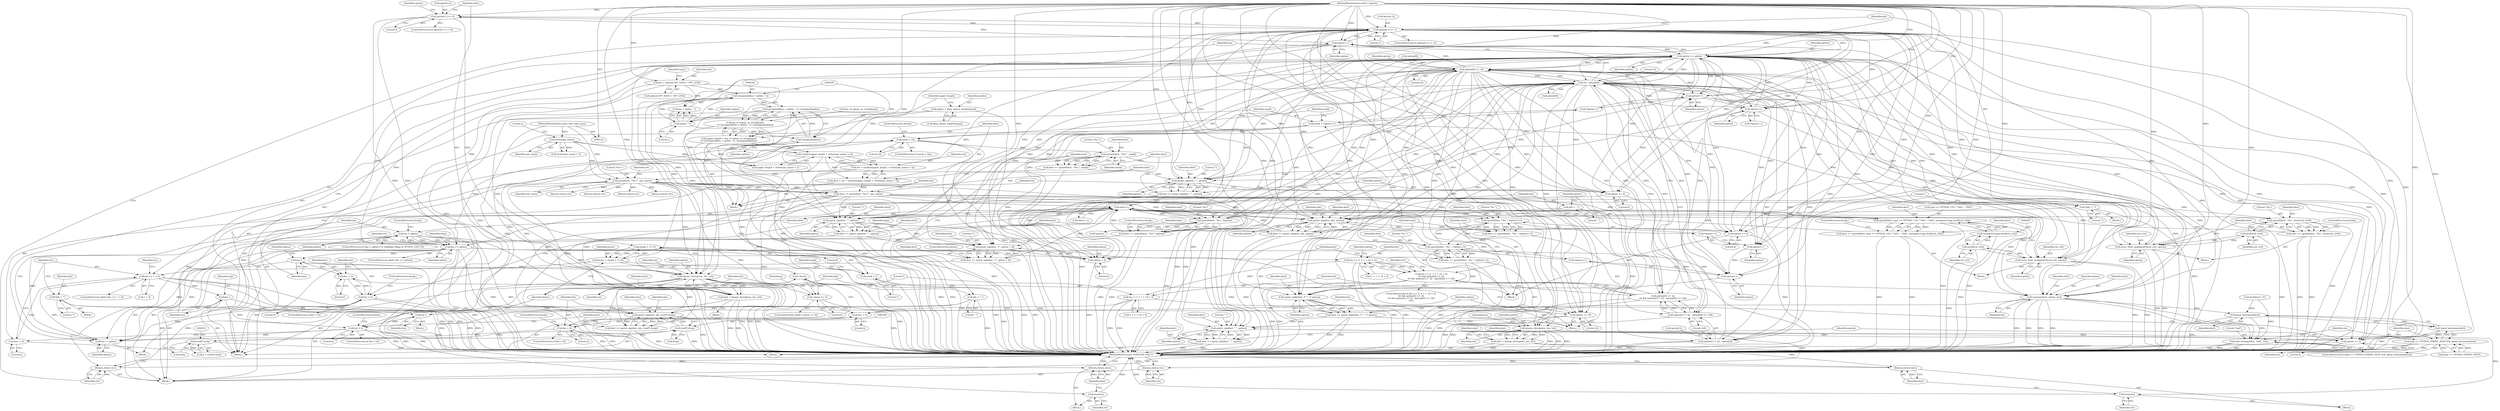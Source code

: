 digraph "1_busybox_352f79acbd759c14399e39baef21fc4ffe180ac2@array" {
"1000492" [label="(Call,option[-1] == 0)"];
"1000487" [label="(Call,option++)"];
"1000514" [label="(Call,option[-1] == 1)"];
"1000492" [label="(Call,option[-1] == 0)"];
"1000124" [label="(MethodParameterIn,uint8_t *option)"];
"1000398" [label="(Call,option[0] <= 32)"];
"1000408" [label="(Call,32 - option[0])"];
"1000550" [label="(Call,option += optlen)"];
"1000189" [label="(Call,len >= optlen)"];
"1000557" [label="(Call,len < optlen)"];
"1000553" [label="(Call,len -= optlen)"];
"1000532" [label="(Call,len < 0)"];
"1000528" [label="(Call,len -= 4)"];
"1000489" [label="(Call,len--)"];
"1000464" [label="(Call,len < 0)"];
"1000460" [label="(Call,len -= 4)"];
"1000439" [label="(Call,len -= 1 + 1 + 16 + 4)"];
"1000388" [label="(Call,len >= (1 + 1 + 16 + 4))"];
"1000295" [label="(Call,len >= 1 + 4)"];
"1000380" [label="(Call,len -= 4)"];
"1000349" [label="(Call,len < 4)"];
"1000315" [label="(Call,len--)"];
"1000346" [label="(Call,len--)"];
"1000134" [label="(Call,len = option[-OPT_DATA + OPT_LEN])"];
"1000168" [label="(Call,(unsigned)optlen)"];
"1000165" [label="(Call,optlen - 1)"];
"1000149" [label="(Call,optlen = dhcp_option_lengths[type])"];
"1000308" [label="(Call,option++)"];
"1000377" [label="(Call,option += 4)"];
"1000373" [label="(Call,sprint_nip(dest, \"\", option))"];
"1000365" [label="(Call,dest += sprintf(dest, \"/%u \", mask))"];
"1000367" [label="(Call,sprintf(dest, \"/%u \", mask))"];
"1000353" [label="(Call,dest += sprint_nip(dest, pfx, (void*) &nip))"];
"1000355" [label="(Call,sprint_nip(dest, pfx, (void*) &nip))"];
"1000563" [label="(Call,dest++)"];
"1000209" [label="(Call,dest += sprint_nip(dest, \"/\", option + 4))"];
"1000211" [label="(Call,sprint_nip(dest, \"/\", option + 4))"];
"1000198" [label="(Call,dest += sprint_nip(dest, \"\", option))"];
"1000200" [label="(Call,sprint_nip(dest, \"\", option))"];
"1000182" [label="(Call,dest += sprintf(ret, \"%s=\", opt_name))"];
"1000184" [label="(Call,sprintf(ret, \"%s=\", opt_name))"];
"1000173" [label="(Call,ret = xmalloc(upper_length + strlen(opt_name) + 2))"];
"1000175" [label="(Call,xmalloc(upper_length + strlen(opt_name) + 2))"];
"1000154" [label="(Call,upper_length = len_of_option_as_string[type]\n\t\t* ((unsigned)(len + optlen - 1) / (unsigned)optlen))"];
"1000156" [label="(Call,len_of_option_as_string[type]\n\t\t* ((unsigned)(len + optlen - 1) / (unsigned)optlen))"];
"1000160" [label="(Call,(unsigned)(len + optlen - 1) / (unsigned)optlen)"];
"1000161" [label="(Call,(unsigned)(len + optlen - 1))"];
"1000179" [label="(Call,strlen(opt_name))"];
"1000126" [label="(MethodParameterIn,const char *opt_name)"];
"1000171" [label="(Call,dest = ret = xmalloc(upper_length + strlen(opt_name) + 2))"];
"1000451" [label="(Call,dest += sprint_nip(dest, \" \", option))"];
"1000453" [label="(Call,sprint_nip(dest, \" \", option))"];
"1000431" [label="(Call,dest += sprint_nip6(dest, /* \"\", */ option))"];
"1000433" [label="(Call,sprint_nip6(dest, /* \"\", */ option))"];
"1000423" [label="(Call,dest += sprintf(dest, \"%u \", *option++))"];
"1000425" [label="(Call,sprintf(dest, \"%u \", *option++))"];
"1000415" [label="(Call,dest += sprintf(dest, \"%u \", *option++))"];
"1000417" [label="(Call,sprintf(dest, \"%u \", *option++))"];
"1000429" [label="(Call,option++)"];
"1000421" [label="(Call,option++)"];
"1000436" [label="(Call,option += 16)"];
"1000457" [label="(Call,option += 4)"];
"1000371" [label="(Call,dest += sprint_nip(dest, \"\", option))"];
"1000536" [label="(Call,dest += sprint_nip(dest, pfx, option))"];
"1000538" [label="(Call,sprint_nip(dest, pfx, option))"];
"1000542" [label="(Call,pfx = \" \")"];
"1000522" [label="(Call,*pfx = \"\")"];
"1000545" [label="(Call,option += 4)"];
"1000248" [label="(Call,dest += sprintf(dest, type == OPTION_U32 ? \"%lu\" : \"%ld\", (unsigned long) ntohl(val_u32)))"];
"1000250" [label="(Call,sprintf(dest, type == OPTION_U32 ? \"%lu\" : \"%ld\", (unsigned long) ntohl(val_u32)))"];
"1000258" [label="(Call,(unsigned long) ntohl(val_u32))"];
"1000260" [label="(Call,ntohl(val_u32))"];
"1000245" [label="(Call,move_from_unaligned32(val_u32, option))"];
"1000233" [label="(Call,dest += sprintf(dest, \"%u\", ntohs(val_u16)))"];
"1000235" [label="(Call,sprintf(dest, \"%u\", ntohs(val_u16)))"];
"1000238" [label="(Call,ntohs(val_u16))"];
"1000230" [label="(Call,move_from_unaligned16(val_u16, option))"];
"1000219" [label="(Call,dest += sprintf(dest, \"%u\", *option))"];
"1000221" [label="(Call,sprintf(dest, \"%u\", *option))"];
"1000291" [label="(Call,*pfx = \"\")"];
"1000362" [label="(Call,pfx = \" \")"];
"1000358" [label="(Call,(void*) &nip)"];
"1000322" [label="(Call,(void*) &nip)"];
"1000311" [label="(Call,mask > 32)"];
"1000305" [label="(Call,mask = *option++)"];
"1000344" [label="(Call,option++)"];
"1000501" [label="(Call,dname_dec(option, len, ret))"];
"1000499" [label="(Call,dest = dname_dec(option, len, ret))"];
"1000510" [label="(Return,return dest;)"];
"1000508" [label="(Call,free(ret))"];
"1000548" [label="(Return,return ret;)"];
"1000214" [label="(Call,option + 4)"];
"1000265" [label="(Call,memcpy(dest, option, len))"];
"1000280" [label="(Call,good_hostname(dest))"];
"1000279" [label="(Call,!good_hostname(dest))"];
"1000275" [label="(Call,type == OPTION_STRING_HOST && !good_hostname(dest))"];
"1000282" [label="(Call,safe_strncpy(dest, \"bad\", len))"];
"1000403" [label="(Call,(option[1] + 32 - option[0]) <= 128)"];
"1000397" [label="(Call,option[0] <= 32\n\t\t\t && (option[1] + 32 - option[0]) <= 128)"];
"1000387" [label="(Call,len >= (1 + 1 + 16 + 4)\n\t\t\t && option[0] <= 32\n\t\t\t && (option[1] + 32 - option[0]) <= 128)"];
"1000404" [label="(Call,option[1] + 32 - option[0])"];
"1000473" [label="(Call,dname_dec(option, len, ret))"];
"1000471" [label="(Call,dest = dname_dec(option, len, ret))"];
"1000482" [label="(Return,return dest;)"];
"1000480" [label="(Call,free(ret))"];
"1000484" [label="(Return,return ret;)"];
"1000328" [label="(Call,(mask + 7) / 8)"];
"1000326" [label="(Call,bytes = (mask + 7) / 8)"];
"1000335" [label="(Call,--bytes)"];
"1000334" [label="(Call,--bytes >= 0)"];
"1000329" [label="(Call,mask + 7)"];
"1000292" [label="(Identifier,pfx)"];
"1000258" [label="(Call,(unsigned long) ntohl(val_u32))"];
"1000311" [label="(Call,mask > 32)"];
"1000422" [label="(Identifier,option)"];
"1000487" [label="(Call,option++)"];
"1000373" [label="(Call,sprint_nip(dest, \"\", option))"];
"1000210" [label="(Identifier,dest)"];
"1000219" [label="(Call,dest += sprintf(dest, \"%u\", *option))"];
"1000271" [label="(Identifier,dest)"];
"1000404" [label="(Call,option[1] + 32 - option[0])"];
"1000460" [label="(Call,len -= 4)"];
"1000511" [label="(Identifier,dest)"];
"1000233" [label="(Call,dest += sprintf(dest, \"%u\", ntohs(val_u16)))"];
"1000533" [label="(Identifier,len)"];
"1000234" [label="(Identifier,dest)"];
"1000431" [label="(Call,dest += sprint_nip6(dest, /* \"\", */ option))"];
"1000484" [label="(Return,return ret;)"];
"1000328" [label="(Call,(mask + 7) / 8)"];
"1000379" [label="(Literal,4)"];
"1000126" [label="(MethodParameterIn,const char *opt_name)"];
"1000287" [label="(Identifier,ret)"];
"1000335" [label="(Call,--bytes)"];
"1000297" [label="(Call,1 + 4)"];
"1000143" [label="(Identifier,type)"];
"1000167" [label="(Literal,1)"];
"1000371" [label="(Call,dest += sprint_nip(dest, \"\", option))"];
"1000331" [label="(Literal,7)"];
"1000483" [label="(Identifier,dest)"];
"1000458" [label="(Identifier,option)"];
"1000189" [label="(Call,len >= optlen)"];
"1000432" [label="(Identifier,dest)"];
"1000136" [label="(Call,option[-OPT_DATA + OPT_LEN])"];
"1000160" [label="(Call,(unsigned)(len + optlen - 1) / (unsigned)optlen)"];
"1000200" [label="(Call,sprint_nip(dest, \"\", option))"];
"1000488" [label="(Identifier,option)"];
"1000452" [label="(Identifier,dest)"];
"1000375" [label="(Literal,\"\")"];
"1000423" [label="(Call,dest += sprintf(dest, \"%u \", *option++))"];
"1000226" [label="(ControlStructure,break;)"];
"1000231" [label="(Identifier,val_u16)"];
"1000296" [label="(Identifier,len)"];
"1000279" [label="(Call,!good_hostname(dest))"];
"1000497" [label="(Literal,0)"];
"1000482" [label="(Return,return dest;)"];
"1000224" [label="(Call,*option)"];
"1000330" [label="(Identifier,mask)"];
"1000491" [label="(ControlStructure,if (option[-1] == 0))"];
"1000281" [label="(Identifier,dest)"];
"1000360" [label="(Call,&nip)"];
"1000545" [label="(Call,option += 4)"];
"1000553" [label="(Call,len -= optlen)"];
"1000289" [label="(Block,)"];
"1000409" [label="(Literal,32)"];
"1000376" [label="(Identifier,option)"];
"1000282" [label="(Call,safe_strncpy(dest, \"bad\", len))"];
"1000368" [label="(Identifier,dest)"];
"1000134" [label="(Call,len = option[-OPT_DATA + OPT_LEN])"];
"1000516" [label="(Identifier,option)"];
"1000420" [label="(Call,*option++)"];
"1000262" [label="(ControlStructure,break;)"];
"1000519" [label="(Literal,1)"];
"1000324" [label="(Call,&nip)"];
"1000364" [label="(Literal,\" \")"];
"1000327" [label="(Identifier,bytes)"];
"1000166" [label="(Identifier,optlen)"];
"1000388" [label="(Call,len >= (1 + 1 + 16 + 4))"];
"1000188" [label="(ControlStructure,while (len >= optlen))"];
"1000198" [label="(Call,dest += sprint_nip(dest, \"\", option))"];
"1000526" [label="(Literal,1)"];
"1000332" [label="(Literal,8)"];
"1000284" [label="(Literal,\"bad\")"];
"1000295" [label="(Call,len >= 1 + 4)"];
"1000504" [label="(Identifier,ret)"];
"1000418" [label="(Identifier,dest)"];
"1000214" [label="(Call,option + 4)"];
"1000135" [label="(Identifier,len)"];
"1000312" [label="(Identifier,mask)"];
"1000419" [label="(Literal,\"%u \")"];
"1000237" [label="(Literal,\"%u\")"];
"1000472" [label="(Identifier,dest)"];
"1000187" [label="(Identifier,opt_name)"];
"1000293" [label="(Literal,\"\")"];
"1000235" [label="(Call,sprintf(dest, \"%u\", ntohs(val_u16)))"];
"1000528" [label="(Call,len -= 4)"];
"1000440" [label="(Identifier,len)"];
"1000455" [label="(Literal,\" \")"];
"1000173" [label="(Call,ret = xmalloc(upper_length + strlen(opt_name) + 2))"];
"1000469" [label="(Identifier,ret)"];
"1000333" [label="(ControlStructure,while (--bytes >= 0))"];
"1000534" [label="(Literal,0)"];
"1000564" [label="(Identifier,dest)"];
"1000326" [label="(Call,bytes = (mask + 7) / 8)"];
"1000467" [label="(ControlStructure,break;)"];
"1000530" [label="(Literal,4)"];
"1000381" [label="(Identifier,len)"];
"1000468" [label="(Return,return ret;)"];
"1000479" [label="(Block,)"];
"1000390" [label="(Call,1 + 1 + 16 + 4)"];
"1000548" [label="(Return,return ret;)"];
"1000441" [label="(Call,1 + 1 + 16 + 4)"];
"1000240" [label="(ControlStructure,break;)"];
"1000275" [label="(Call,type == OPTION_STRING_HOST && !good_hostname(dest))"];
"1000537" [label="(Identifier,dest)"];
"1000571" [label="(Identifier,ret)"];
"1000463" [label="(ControlStructure,if (len < 0))"];
"1000456" [label="(Identifier,option)"];
"1000503" [label="(Identifier,len)"];
"1000252" [label="(Call,type == OPTION_U32 ? \"%lu\" : \"%ld\")"];
"1000513" [label="(ControlStructure,if (option[-1] == 1))"];
"1000206" [label="(Identifier,type)"];
"1000171" [label="(Call,dest = ret = xmalloc(upper_length + strlen(opt_name) + 2))"];
"1000251" [label="(Identifier,dest)"];
"1000161" [label="(Call,(unsigned)(len + optlen - 1))"];
"1000406" [label="(Identifier,option)"];
"1000216" [label="(Literal,4)"];
"1000489" [label="(Call,len--)"];
"1000544" [label="(Literal,\" \")"];
"1000433" [label="(Call,sprint_nip6(dest, /* \"\", */ option))"];
"1000428" [label="(Call,*option++)"];
"1000400" [label="(Identifier,option)"];
"1000383" [label="(Return,return ret;)"];
"1000365" [label="(Call,dest += sprintf(dest, \"/%u \", mask))"];
"1000438" [label="(Literal,16)"];
"1000547" [label="(Literal,4)"];
"1000558" [label="(Identifier,len)"];
"1000405" [label="(Call,option[1])"];
"1000351" [label="(Literal,4)"];
"1000425" [label="(Call,sprintf(dest, \"%u \", *option++))"];
"1000285" [label="(Identifier,len)"];
"1000250" [label="(Call,sprintf(dest, type == OPTION_U32 ? \"%lu\" : \"%ld\", (unsigned long) ntohl(val_u32)))"];
"1000249" [label="(Identifier,dest)"];
"1000222" [label="(Identifier,dest)"];
"1000155" [label="(Identifier,upper_length)"];
"1000485" [label="(Identifier,ret)"];
"1000305" [label="(Call,mask = *option++)"];
"1000538" [label="(Call,sprint_nip(dest, pfx, option))"];
"1000183" [label="(Identifier,dest)"];
"1000532" [label="(Call,len < 0)"];
"1000269" [label="(Call,dest[len] = '\0')"];
"1000329" [label="(Call,mask + 7)"];
"1000507" [label="(Block,)"];
"1000268" [label="(Identifier,len)"];
"1000283" [label="(Identifier,dest)"];
"1000274" [label="(ControlStructure,if (type == OPTION_STRING_HOST && !good_hostname(dest)))"];
"1000174" [label="(Identifier,ret)"];
"1000524" [label="(Literal,\"\")"];
"1000276" [label="(Call,type == OPTION_STRING_HOST)"];
"1000336" [label="(Identifier,bytes)"];
"1000342" [label="(Identifier,p)"];
"1000559" [label="(Identifier,optlen)"];
"1000500" [label="(Identifier,dest)"];
"1000221" [label="(Call,sprintf(dest, \"%u\", *option))"];
"1000246" [label="(Identifier,val_u32)"];
"1000191" [label="(Identifier,optlen)"];
"1000552" [label="(Identifier,optlen)"];
"1000424" [label="(Identifier,dest)"];
"1000502" [label="(Identifier,option)"];
"1000353" [label="(Call,dest += sprint_nip(dest, pfx, (void*) &nip))"];
"1000556" [label="(ControlStructure,if (len < optlen /* || !(optflag->flags & OPTION_LIST) */))"];
"1000508" [label="(Call,free(ret))"];
"1000506" [label="(Identifier,dest)"];
"1000377" [label="(Call,option += 4)"];
"1000322" [label="(Call,(void*) &nip)"];
"1000350" [label="(Identifier,len)"];
"1000399" [label="(Call,option[0])"];
"1000434" [label="(Identifier,dest)"];
"1000430" [label="(Identifier,option)"];
"1000550" [label="(Call,option += optlen)"];
"1000357" [label="(Identifier,pfx)"];
"1000415" [label="(Call,dest += sprintf(dest, \"%u \", *option++))"];
"1000185" [label="(Identifier,ret)"];
"1000182" [label="(Call,dest += sprintf(ret, \"%s=\", opt_name))"];
"1000509" [label="(Identifier,ret)"];
"1000243" [label="(Block,)"];
"1000464" [label="(Call,len < 0)"];
"1000349" [label="(Call,len < 4)"];
"1000462" [label="(Literal,4)"];
"1000220" [label="(Identifier,dest)"];
"1000151" [label="(Call,dhcp_option_lengths[type])"];
"1000362" [label="(Call,pfx = \" \")"];
"1000186" [label="(Literal,\"%s=\")"];
"1000314" [label="(ControlStructure,break;)"];
"1000212" [label="(Identifier,dest)"];
"1000386" [label="(ControlStructure,if (len >= (1 + 1 + 16 + 4)\n\t\t\t && option[0] <= 32\n\t\t\t && (option[1] + 32 - option[0]) <= 128\n\t\t\t))"];
"1000380" [label="(Call,len -= 4)"];
"1000498" [label="(Block,)"];
"1000213" [label="(Literal,\"/\")"];
"1000156" [label="(Call,len_of_option_as_string[type]\n\t\t* ((unsigned)(len + optlen - 1) / (unsigned)optlen))"];
"1000124" [label="(MethodParameterIn,uint8_t *option)"];
"1000410" [label="(Call,option[0])"];
"1000344" [label="(Call,option++)"];
"1000265" [label="(Call,memcpy(dest, option, len))"];
"1000541" [label="(Identifier,option)"];
"1000514" [label="(Call,option[-1] == 1)"];
"1000426" [label="(Identifier,dest)"];
"1000195" [label="(Block,)"];
"1000154" [label="(Call,upper_length = len_of_option_as_string[type]\n\t\t* ((unsigned)(len + optlen - 1) / (unsigned)optlen))"];
"1000306" [label="(Identifier,mask)"];
"1000510" [label="(Return,return dest;)"];
"1000209" [label="(Call,dest += sprint_nip(dest, \"/\", option + 4))"];
"1000291" [label="(Call,*pfx = \"\")"];
"1000215" [label="(Identifier,option)"];
"1000248" [label="(Call,dest += sprintf(dest, type == OPTION_U32 ? \"%lu\" : \"%ld\", (unsigned long) ntohl(val_u32)))"];
"1000546" [label="(Identifier,option)"];
"1000457" [label="(Call,option += 4)"];
"1000308" [label="(Call,option++)"];
"1000542" [label="(Call,pfx = \" \")"];
"1000245" [label="(Call,move_from_unaligned32(val_u32, option))"];
"1000451" [label="(Call,dest += sprint_nip(dest, \" \", option))"];
"1000192" [label="(Block,)"];
"1000343" [label="(Call,*option++)"];
"1000260" [label="(Call,ntohl(val_u32))"];
"1000378" [label="(Identifier,option)"];
"1000436" [label="(Call,option += 16)"];
"1000175" [label="(Call,xmalloc(upper_length + strlen(opt_name) + 2))"];
"1000490" [label="(Identifier,len)"];
"1000345" [label="(Identifier,option)"];
"1000540" [label="(Identifier,pfx)"];
"1000531" [label="(ControlStructure,if (len < 0))"];
"1000372" [label="(Identifier,dest)"];
"1000190" [label="(Identifier,len)"];
"1000354" [label="(Identifier,dest)"];
"1000300" [label="(Block,)"];
"1000539" [label="(Identifier,dest)"];
"1000560" [label="(ControlStructure,break;)"];
"1000421" [label="(Call,option++)"];
"1000549" [label="(Identifier,ret)"];
"1000563" [label="(Call,dest++)"];
"1000347" [label="(Identifier,len)"];
"1000338" [label="(Block,)"];
"1000358" [label="(Call,(void*) &nip)"];
"1000408" [label="(Call,32 - option[0])"];
"1000515" [label="(Call,option[-1])"];
"1000481" [label="(Identifier,ret)"];
"1000413" [label="(Literal,128)"];
"1000562" [label="(Call,*dest++)"];
"1000374" [label="(Identifier,dest)"];
"1000316" [label="(Identifier,len)"];
"1000223" [label="(Literal,\"%u\")"];
"1000416" [label="(Identifier,dest)"];
"1000286" [label="(Return,return ret;)"];
"1000203" [label="(Identifier,option)"];
"1000501" [label="(Call,dname_dec(option, len, ret))"];
"1000429" [label="(Call,option++)"];
"1000397" [label="(Call,option[0] <= 32\n\t\t\t && (option[1] + 32 - option[0]) <= 128)"];
"1000493" [label="(Call,option[-1])"];
"1000459" [label="(Literal,4)"];
"1000199" [label="(Identifier,dest)"];
"1000363" [label="(Identifier,pfx)"];
"1000435" [label="(Identifier,option)"];
"1000366" [label="(Identifier,dest)"];
"1000555" [label="(Identifier,optlen)"];
"1000572" [label="(MethodReturn,static NOINLINE char *)"];
"1000315" [label="(Call,len--)"];
"1000232" [label="(Identifier,option)"];
"1000522" [label="(Call,*pfx = \"\")"];
"1000494" [label="(Identifier,option)"];
"1000346" [label="(Call,len--)"];
"1000211" [label="(Call,sprint_nip(dest, \"/\", option + 4))"];
"1000217" [label="(ControlStructure,break;)"];
"1000402" [label="(Literal,32)"];
"1000178" [label="(Call,strlen(opt_name) + 2)"];
"1000461" [label="(Identifier,len)"];
"1000228" [label="(Block,)"];
"1000454" [label="(Identifier,dest)"];
"1000179" [label="(Call,strlen(opt_name))"];
"1000176" [label="(Call,upper_length + strlen(opt_name) + 2)"];
"1000170" [label="(Identifier,optlen)"];
"1000313" [label="(Literal,32)"];
"1000356" [label="(Identifier,dest)"];
"1000352" [label="(ControlStructure,break;)"];
"1000236" [label="(Identifier,dest)"];
"1000247" [label="(Identifier,option)"];
"1000473" [label="(Call,dname_dec(option, len, ret))"];
"1000334" [label="(Call,--bytes >= 0)"];
"1000367" [label="(Call,sprintf(dest, \"/%u \", mask))"];
"1000398" [label="(Call,option[0] <= 32)"];
"1000527" [label="(Block,)"];
"1000414" [label="(Block,)"];
"1000453" [label="(Call,sprint_nip(dest, \" \", option))"];
"1000520" [label="(Block,)"];
"1000309" [label="(Identifier,option)"];
"1000492" [label="(Call,option[-1] == 0)"];
"1000557" [label="(Call,len < optlen)"];
"1000168" [label="(Call,(unsigned)optlen)"];
"1000149" [label="(Call,optlen = dhcp_option_lengths[type])"];
"1000310" [label="(ControlStructure,if (mask > 32))"];
"1000523" [label="(Identifier,pfx)"];
"1000318" [label="(Identifier,nip)"];
"1000348" [label="(ControlStructure,if (len < 4))"];
"1000387" [label="(Call,len >= (1 + 1 + 16 + 4)\n\t\t\t && option[0] <= 32\n\t\t\t && (option[1] + 32 - option[0]) <= 128)"];
"1000370" [label="(Identifier,mask)"];
"1000437" [label="(Identifier,option)"];
"1000427" [label="(Literal,\"%u \")"];
"1000475" [label="(Identifier,len)"];
"1000294" [label="(ControlStructure,while (len >= 1 + 4))"];
"1000157" [label="(Call,len_of_option_as_string[type])"];
"1000529" [label="(Identifier,len)"];
"1000535" [label="(ControlStructure,break;)"];
"1000474" [label="(Identifier,option)"];
"1000480" [label="(Call,free(ret))"];
"1000337" [label="(Literal,0)"];
"1000536" [label="(Call,dest += sprint_nip(dest, pfx, option))"];
"1000465" [label="(Identifier,len)"];
"1000449" [label="(Literal,1)"];
"1000230" [label="(Call,move_from_unaligned16(val_u16, option))"];
"1000320" [label="(Call,p = (void*) &nip)"];
"1000554" [label="(Identifier,len)"];
"1000127" [label="(Block,)"];
"1000476" [label="(Identifier,ret)"];
"1000280" [label="(Call,good_hostname(dest))"];
"1000417" [label="(Call,sprintf(dest, \"%u \", *option++))"];
"1000150" [label="(Identifier,optlen)"];
"1000543" [label="(Identifier,pfx)"];
"1000403" [label="(Call,(option[1] + 32 - option[0]) <= 128)"];
"1000389" [label="(Identifier,len)"];
"1000384" [label="(Identifier,ret)"];
"1000369" [label="(Literal,\"/%u \")"];
"1000439" [label="(Call,len -= 1 + 1 + 16 + 4)"];
"1000382" [label="(Literal,4)"];
"1000307" [label="(Call,*option++)"];
"1000355" [label="(Call,sprint_nip(dest, pfx, (void*) &nip))"];
"1000570" [label="(Return,return ret;)"];
"1000267" [label="(Identifier,option)"];
"1000194" [label="(Identifier,type)"];
"1000478" [label="(Identifier,dest)"];
"1000180" [label="(Identifier,opt_name)"];
"1000499" [label="(Call,dest = dname_dec(option, len, ret))"];
"1000165" [label="(Call,optlen - 1)"];
"1000466" [label="(Literal,0)"];
"1000471" [label="(Call,dest = dname_dec(option, len, ret))"];
"1000184" [label="(Call,sprintf(ret, \"%s=\", opt_name))"];
"1000266" [label="(Identifier,dest)"];
"1000163" [label="(Call,len + optlen - 1)"];
"1000202" [label="(Literal,\"\")"];
"1000551" [label="(Identifier,option)"];
"1000238" [label="(Call,ntohs(val_u16))"];
"1000201" [label="(Identifier,dest)"];
"1000450" [label="(Block,)"];
"1000261" [label="(Identifier,val_u32)"];
"1000172" [label="(Identifier,dest)"];
"1000239" [label="(Identifier,val_u16)"];
"1000181" [label="(Literal,2)"];
"1000492" -> "1000491"  [label="AST: "];
"1000492" -> "1000497"  [label="CFG: "];
"1000493" -> "1000492"  [label="AST: "];
"1000497" -> "1000492"  [label="AST: "];
"1000500" -> "1000492"  [label="CFG: "];
"1000516" -> "1000492"  [label="CFG: "];
"1000492" -> "1000572"  [label="DDG: "];
"1000492" -> "1000572"  [label="DDG: "];
"1000487" -> "1000492"  [label="DDG: "];
"1000514" -> "1000492"  [label="DDG: "];
"1000124" -> "1000492"  [label="DDG: "];
"1000492" -> "1000501"  [label="DDG: "];
"1000492" -> "1000514"  [label="DDG: "];
"1000487" -> "1000195"  [label="AST: "];
"1000487" -> "1000488"  [label="CFG: "];
"1000488" -> "1000487"  [label="AST: "];
"1000490" -> "1000487"  [label="CFG: "];
"1000487" -> "1000572"  [label="DDG: "];
"1000514" -> "1000487"  [label="DDG: "];
"1000398" -> "1000487"  [label="DDG: "];
"1000408" -> "1000487"  [label="DDG: "];
"1000550" -> "1000487"  [label="DDG: "];
"1000124" -> "1000487"  [label="DDG: "];
"1000487" -> "1000501"  [label="DDG: "];
"1000487" -> "1000514"  [label="DDG: "];
"1000487" -> "1000538"  [label="DDG: "];
"1000487" -> "1000550"  [label="DDG: "];
"1000514" -> "1000513"  [label="AST: "];
"1000514" -> "1000519"  [label="CFG: "];
"1000515" -> "1000514"  [label="AST: "];
"1000519" -> "1000514"  [label="AST: "];
"1000523" -> "1000514"  [label="CFG: "];
"1000549" -> "1000514"  [label="CFG: "];
"1000514" -> "1000572"  [label="DDG: "];
"1000514" -> "1000572"  [label="DDG: "];
"1000514" -> "1000200"  [label="DDG: "];
"1000514" -> "1000211"  [label="DDG: "];
"1000514" -> "1000214"  [label="DDG: "];
"1000514" -> "1000230"  [label="DDG: "];
"1000514" -> "1000245"  [label="DDG: "];
"1000514" -> "1000265"  [label="DDG: "];
"1000514" -> "1000308"  [label="DDG: "];
"1000514" -> "1000344"  [label="DDG: "];
"1000514" -> "1000373"  [label="DDG: "];
"1000514" -> "1000377"  [label="DDG: "];
"1000514" -> "1000421"  [label="DDG: "];
"1000514" -> "1000429"  [label="DDG: "];
"1000514" -> "1000433"  [label="DDG: "];
"1000514" -> "1000436"  [label="DDG: "];
"1000514" -> "1000453"  [label="DDG: "];
"1000514" -> "1000457"  [label="DDG: "];
"1000514" -> "1000473"  [label="DDG: "];
"1000124" -> "1000514"  [label="DDG: "];
"1000514" -> "1000538"  [label="DDG: "];
"1000514" -> "1000545"  [label="DDG: "];
"1000514" -> "1000550"  [label="DDG: "];
"1000124" -> "1000123"  [label="AST: "];
"1000124" -> "1000572"  [label="DDG: "];
"1000124" -> "1000134"  [label="DDG: "];
"1000124" -> "1000200"  [label="DDG: "];
"1000124" -> "1000211"  [label="DDG: "];
"1000124" -> "1000214"  [label="DDG: "];
"1000124" -> "1000230"  [label="DDG: "];
"1000124" -> "1000245"  [label="DDG: "];
"1000124" -> "1000265"  [label="DDG: "];
"1000124" -> "1000308"  [label="DDG: "];
"1000124" -> "1000344"  [label="DDG: "];
"1000124" -> "1000373"  [label="DDG: "];
"1000124" -> "1000377"  [label="DDG: "];
"1000124" -> "1000398"  [label="DDG: "];
"1000124" -> "1000403"  [label="DDG: "];
"1000124" -> "1000404"  [label="DDG: "];
"1000124" -> "1000408"  [label="DDG: "];
"1000124" -> "1000421"  [label="DDG: "];
"1000124" -> "1000429"  [label="DDG: "];
"1000124" -> "1000433"  [label="DDG: "];
"1000124" -> "1000436"  [label="DDG: "];
"1000124" -> "1000453"  [label="DDG: "];
"1000124" -> "1000457"  [label="DDG: "];
"1000124" -> "1000473"  [label="DDG: "];
"1000124" -> "1000501"  [label="DDG: "];
"1000124" -> "1000538"  [label="DDG: "];
"1000124" -> "1000545"  [label="DDG: "];
"1000124" -> "1000550"  [label="DDG: "];
"1000398" -> "1000397"  [label="AST: "];
"1000398" -> "1000402"  [label="CFG: "];
"1000399" -> "1000398"  [label="AST: "];
"1000402" -> "1000398"  [label="AST: "];
"1000406" -> "1000398"  [label="CFG: "];
"1000397" -> "1000398"  [label="CFG: "];
"1000398" -> "1000572"  [label="DDG: "];
"1000398" -> "1000200"  [label="DDG: "];
"1000398" -> "1000211"  [label="DDG: "];
"1000398" -> "1000214"  [label="DDG: "];
"1000398" -> "1000221"  [label="DDG: "];
"1000398" -> "1000230"  [label="DDG: "];
"1000398" -> "1000245"  [label="DDG: "];
"1000398" -> "1000265"  [label="DDG: "];
"1000398" -> "1000308"  [label="DDG: "];
"1000398" -> "1000344"  [label="DDG: "];
"1000398" -> "1000373"  [label="DDG: "];
"1000398" -> "1000377"  [label="DDG: "];
"1000398" -> "1000397"  [label="DDG: "];
"1000398" -> "1000397"  [label="DDG: "];
"1000408" -> "1000398"  [label="DDG: "];
"1000550" -> "1000398"  [label="DDG: "];
"1000221" -> "1000398"  [label="DDG: "];
"1000398" -> "1000408"  [label="DDG: "];
"1000398" -> "1000421"  [label="DDG: "];
"1000398" -> "1000429"  [label="DDG: "];
"1000398" -> "1000433"  [label="DDG: "];
"1000398" -> "1000436"  [label="DDG: "];
"1000398" -> "1000453"  [label="DDG: "];
"1000398" -> "1000457"  [label="DDG: "];
"1000398" -> "1000473"  [label="DDG: "];
"1000398" -> "1000501"  [label="DDG: "];
"1000398" -> "1000538"  [label="DDG: "];
"1000398" -> "1000545"  [label="DDG: "];
"1000398" -> "1000550"  [label="DDG: "];
"1000408" -> "1000404"  [label="AST: "];
"1000408" -> "1000410"  [label="CFG: "];
"1000409" -> "1000408"  [label="AST: "];
"1000410" -> "1000408"  [label="AST: "];
"1000404" -> "1000408"  [label="CFG: "];
"1000408" -> "1000572"  [label="DDG: "];
"1000408" -> "1000200"  [label="DDG: "];
"1000408" -> "1000211"  [label="DDG: "];
"1000408" -> "1000214"  [label="DDG: "];
"1000408" -> "1000221"  [label="DDG: "];
"1000408" -> "1000230"  [label="DDG: "];
"1000408" -> "1000245"  [label="DDG: "];
"1000408" -> "1000265"  [label="DDG: "];
"1000408" -> "1000308"  [label="DDG: "];
"1000408" -> "1000344"  [label="DDG: "];
"1000408" -> "1000373"  [label="DDG: "];
"1000408" -> "1000377"  [label="DDG: "];
"1000408" -> "1000403"  [label="DDG: "];
"1000408" -> "1000403"  [label="DDG: "];
"1000408" -> "1000404"  [label="DDG: "];
"1000408" -> "1000404"  [label="DDG: "];
"1000550" -> "1000408"  [label="DDG: "];
"1000221" -> "1000408"  [label="DDG: "];
"1000408" -> "1000421"  [label="DDG: "];
"1000408" -> "1000429"  [label="DDG: "];
"1000408" -> "1000433"  [label="DDG: "];
"1000408" -> "1000436"  [label="DDG: "];
"1000408" -> "1000453"  [label="DDG: "];
"1000408" -> "1000457"  [label="DDG: "];
"1000408" -> "1000473"  [label="DDG: "];
"1000408" -> "1000501"  [label="DDG: "];
"1000408" -> "1000538"  [label="DDG: "];
"1000408" -> "1000545"  [label="DDG: "];
"1000408" -> "1000550"  [label="DDG: "];
"1000550" -> "1000192"  [label="AST: "];
"1000550" -> "1000552"  [label="CFG: "];
"1000551" -> "1000550"  [label="AST: "];
"1000552" -> "1000550"  [label="AST: "];
"1000554" -> "1000550"  [label="CFG: "];
"1000550" -> "1000572"  [label="DDG: "];
"1000550" -> "1000200"  [label="DDG: "];
"1000550" -> "1000211"  [label="DDG: "];
"1000550" -> "1000214"  [label="DDG: "];
"1000550" -> "1000230"  [label="DDG: "];
"1000550" -> "1000245"  [label="DDG: "];
"1000550" -> "1000265"  [label="DDG: "];
"1000550" -> "1000308"  [label="DDG: "];
"1000550" -> "1000344"  [label="DDG: "];
"1000550" -> "1000373"  [label="DDG: "];
"1000550" -> "1000377"  [label="DDG: "];
"1000550" -> "1000403"  [label="DDG: "];
"1000550" -> "1000404"  [label="DDG: "];
"1000550" -> "1000421"  [label="DDG: "];
"1000550" -> "1000429"  [label="DDG: "];
"1000550" -> "1000433"  [label="DDG: "];
"1000550" -> "1000436"  [label="DDG: "];
"1000550" -> "1000453"  [label="DDG: "];
"1000550" -> "1000457"  [label="DDG: "];
"1000550" -> "1000473"  [label="DDG: "];
"1000550" -> "1000501"  [label="DDG: "];
"1000550" -> "1000538"  [label="DDG: "];
"1000550" -> "1000545"  [label="DDG: "];
"1000189" -> "1000550"  [label="DDG: "];
"1000308" -> "1000550"  [label="DDG: "];
"1000545" -> "1000550"  [label="DDG: "];
"1000200" -> "1000550"  [label="DDG: "];
"1000230" -> "1000550"  [label="DDG: "];
"1000344" -> "1000550"  [label="DDG: "];
"1000457" -> "1000550"  [label="DDG: "];
"1000245" -> "1000550"  [label="DDG: "];
"1000189" -> "1000188"  [label="AST: "];
"1000189" -> "1000191"  [label="CFG: "];
"1000190" -> "1000189"  [label="AST: "];
"1000191" -> "1000189"  [label="AST: "];
"1000194" -> "1000189"  [label="CFG: "];
"1000571" -> "1000189"  [label="CFG: "];
"1000189" -> "1000572"  [label="DDG: "];
"1000189" -> "1000572"  [label="DDG: "];
"1000189" -> "1000572"  [label="DDG: "];
"1000557" -> "1000189"  [label="DDG: "];
"1000557" -> "1000189"  [label="DDG: "];
"1000134" -> "1000189"  [label="DDG: "];
"1000168" -> "1000189"  [label="DDG: "];
"1000189" -> "1000265"  [label="DDG: "];
"1000189" -> "1000295"  [label="DDG: "];
"1000189" -> "1000388"  [label="DDG: "];
"1000189" -> "1000473"  [label="DDG: "];
"1000189" -> "1000489"  [label="DDG: "];
"1000189" -> "1000553"  [label="DDG: "];
"1000189" -> "1000553"  [label="DDG: "];
"1000189" -> "1000557"  [label="DDG: "];
"1000557" -> "1000556"  [label="AST: "];
"1000557" -> "1000559"  [label="CFG: "];
"1000558" -> "1000557"  [label="AST: "];
"1000559" -> "1000557"  [label="AST: "];
"1000560" -> "1000557"  [label="CFG: "];
"1000564" -> "1000557"  [label="CFG: "];
"1000557" -> "1000572"  [label="DDG: "];
"1000557" -> "1000572"  [label="DDG: "];
"1000557" -> "1000572"  [label="DDG: "];
"1000553" -> "1000557"  [label="DDG: "];
"1000553" -> "1000192"  [label="AST: "];
"1000553" -> "1000555"  [label="CFG: "];
"1000554" -> "1000553"  [label="AST: "];
"1000555" -> "1000553"  [label="AST: "];
"1000558" -> "1000553"  [label="CFG: "];
"1000532" -> "1000553"  [label="DDG: "];
"1000464" -> "1000553"  [label="DDG: "];
"1000295" -> "1000553"  [label="DDG: "];
"1000349" -> "1000553"  [label="DDG: "];
"1000532" -> "1000531"  [label="AST: "];
"1000532" -> "1000534"  [label="CFG: "];
"1000533" -> "1000532"  [label="AST: "];
"1000534" -> "1000532"  [label="AST: "];
"1000535" -> "1000532"  [label="CFG: "];
"1000537" -> "1000532"  [label="CFG: "];
"1000532" -> "1000572"  [label="DDG: "];
"1000532" -> "1000572"  [label="DDG: "];
"1000532" -> "1000528"  [label="DDG: "];
"1000528" -> "1000532"  [label="DDG: "];
"1000528" -> "1000527"  [label="AST: "];
"1000528" -> "1000530"  [label="CFG: "];
"1000529" -> "1000528"  [label="AST: "];
"1000530" -> "1000528"  [label="AST: "];
"1000533" -> "1000528"  [label="CFG: "];
"1000489" -> "1000528"  [label="DDG: "];
"1000489" -> "1000195"  [label="AST: "];
"1000489" -> "1000490"  [label="CFG: "];
"1000490" -> "1000489"  [label="AST: "];
"1000494" -> "1000489"  [label="CFG: "];
"1000489" -> "1000572"  [label="DDG: "];
"1000489" -> "1000501"  [label="DDG: "];
"1000464" -> "1000463"  [label="AST: "];
"1000464" -> "1000466"  [label="CFG: "];
"1000465" -> "1000464"  [label="AST: "];
"1000466" -> "1000464"  [label="AST: "];
"1000449" -> "1000464"  [label="CFG: "];
"1000467" -> "1000464"  [label="CFG: "];
"1000464" -> "1000572"  [label="DDG: "];
"1000464" -> "1000572"  [label="DDG: "];
"1000464" -> "1000460"  [label="DDG: "];
"1000460" -> "1000464"  [label="DDG: "];
"1000460" -> "1000450"  [label="AST: "];
"1000460" -> "1000462"  [label="CFG: "];
"1000461" -> "1000460"  [label="AST: "];
"1000462" -> "1000460"  [label="AST: "];
"1000465" -> "1000460"  [label="CFG: "];
"1000439" -> "1000460"  [label="DDG: "];
"1000439" -> "1000414"  [label="AST: "];
"1000439" -> "1000441"  [label="CFG: "];
"1000440" -> "1000439"  [label="AST: "];
"1000441" -> "1000439"  [label="AST: "];
"1000449" -> "1000439"  [label="CFG: "];
"1000439" -> "1000572"  [label="DDG: "];
"1000439" -> "1000572"  [label="DDG: "];
"1000388" -> "1000439"  [label="DDG: "];
"1000388" -> "1000387"  [label="AST: "];
"1000388" -> "1000390"  [label="CFG: "];
"1000389" -> "1000388"  [label="AST: "];
"1000390" -> "1000388"  [label="AST: "];
"1000400" -> "1000388"  [label="CFG: "];
"1000387" -> "1000388"  [label="CFG: "];
"1000388" -> "1000572"  [label="DDG: "];
"1000388" -> "1000572"  [label="DDG: "];
"1000388" -> "1000387"  [label="DDG: "];
"1000388" -> "1000387"  [label="DDG: "];
"1000295" -> "1000294"  [label="AST: "];
"1000295" -> "1000297"  [label="CFG: "];
"1000296" -> "1000295"  [label="AST: "];
"1000297" -> "1000295"  [label="AST: "];
"1000306" -> "1000295"  [label="CFG: "];
"1000384" -> "1000295"  [label="CFG: "];
"1000295" -> "1000572"  [label="DDG: "];
"1000295" -> "1000572"  [label="DDG: "];
"1000295" -> "1000572"  [label="DDG: "];
"1000380" -> "1000295"  [label="DDG: "];
"1000295" -> "1000315"  [label="DDG: "];
"1000380" -> "1000300"  [label="AST: "];
"1000380" -> "1000382"  [label="CFG: "];
"1000381" -> "1000380"  [label="AST: "];
"1000382" -> "1000380"  [label="AST: "];
"1000296" -> "1000380"  [label="CFG: "];
"1000349" -> "1000380"  [label="DDG: "];
"1000349" -> "1000348"  [label="AST: "];
"1000349" -> "1000351"  [label="CFG: "];
"1000350" -> "1000349"  [label="AST: "];
"1000351" -> "1000349"  [label="AST: "];
"1000352" -> "1000349"  [label="CFG: "];
"1000354" -> "1000349"  [label="CFG: "];
"1000349" -> "1000572"  [label="DDG: "];
"1000349" -> "1000572"  [label="DDG: "];
"1000315" -> "1000349"  [label="DDG: "];
"1000346" -> "1000349"  [label="DDG: "];
"1000315" -> "1000300"  [label="AST: "];
"1000315" -> "1000316"  [label="CFG: "];
"1000316" -> "1000315"  [label="AST: "];
"1000318" -> "1000315"  [label="CFG: "];
"1000315" -> "1000346"  [label="DDG: "];
"1000346" -> "1000338"  [label="AST: "];
"1000346" -> "1000347"  [label="CFG: "];
"1000347" -> "1000346"  [label="AST: "];
"1000336" -> "1000346"  [label="CFG: "];
"1000134" -> "1000127"  [label="AST: "];
"1000134" -> "1000136"  [label="CFG: "];
"1000135" -> "1000134"  [label="AST: "];
"1000136" -> "1000134"  [label="AST: "];
"1000143" -> "1000134"  [label="CFG: "];
"1000134" -> "1000572"  [label="DDG: "];
"1000134" -> "1000161"  [label="DDG: "];
"1000134" -> "1000163"  [label="DDG: "];
"1000168" -> "1000160"  [label="AST: "];
"1000168" -> "1000170"  [label="CFG: "];
"1000169" -> "1000168"  [label="AST: "];
"1000170" -> "1000168"  [label="AST: "];
"1000160" -> "1000168"  [label="CFG: "];
"1000168" -> "1000160"  [label="DDG: "];
"1000165" -> "1000168"  [label="DDG: "];
"1000165" -> "1000163"  [label="AST: "];
"1000165" -> "1000167"  [label="CFG: "];
"1000166" -> "1000165"  [label="AST: "];
"1000167" -> "1000165"  [label="AST: "];
"1000163" -> "1000165"  [label="CFG: "];
"1000165" -> "1000161"  [label="DDG: "];
"1000165" -> "1000161"  [label="DDG: "];
"1000165" -> "1000163"  [label="DDG: "];
"1000165" -> "1000163"  [label="DDG: "];
"1000149" -> "1000165"  [label="DDG: "];
"1000149" -> "1000127"  [label="AST: "];
"1000149" -> "1000151"  [label="CFG: "];
"1000150" -> "1000149"  [label="AST: "];
"1000151" -> "1000149"  [label="AST: "];
"1000155" -> "1000149"  [label="CFG: "];
"1000149" -> "1000572"  [label="DDG: "];
"1000308" -> "1000307"  [label="AST: "];
"1000308" -> "1000309"  [label="CFG: "];
"1000309" -> "1000308"  [label="AST: "];
"1000307" -> "1000308"  [label="CFG: "];
"1000308" -> "1000572"  [label="DDG: "];
"1000377" -> "1000308"  [label="DDG: "];
"1000308" -> "1000344"  [label="DDG: "];
"1000308" -> "1000373"  [label="DDG: "];
"1000377" -> "1000300"  [label="AST: "];
"1000377" -> "1000379"  [label="CFG: "];
"1000378" -> "1000377"  [label="AST: "];
"1000379" -> "1000377"  [label="AST: "];
"1000381" -> "1000377"  [label="CFG: "];
"1000377" -> "1000572"  [label="DDG: "];
"1000373" -> "1000377"  [label="DDG: "];
"1000373" -> "1000371"  [label="AST: "];
"1000373" -> "1000376"  [label="CFG: "];
"1000374" -> "1000373"  [label="AST: "];
"1000375" -> "1000373"  [label="AST: "];
"1000376" -> "1000373"  [label="AST: "];
"1000371" -> "1000373"  [label="CFG: "];
"1000373" -> "1000371"  [label="DDG: "];
"1000373" -> "1000371"  [label="DDG: "];
"1000373" -> "1000371"  [label="DDG: "];
"1000365" -> "1000373"  [label="DDG: "];
"1000344" -> "1000373"  [label="DDG: "];
"1000365" -> "1000300"  [label="AST: "];
"1000365" -> "1000367"  [label="CFG: "];
"1000366" -> "1000365"  [label="AST: "];
"1000367" -> "1000365"  [label="AST: "];
"1000372" -> "1000365"  [label="CFG: "];
"1000365" -> "1000572"  [label="DDG: "];
"1000367" -> "1000365"  [label="DDG: "];
"1000367" -> "1000365"  [label="DDG: "];
"1000367" -> "1000365"  [label="DDG: "];
"1000367" -> "1000370"  [label="CFG: "];
"1000368" -> "1000367"  [label="AST: "];
"1000369" -> "1000367"  [label="AST: "];
"1000370" -> "1000367"  [label="AST: "];
"1000367" -> "1000572"  [label="DDG: "];
"1000353" -> "1000367"  [label="DDG: "];
"1000311" -> "1000367"  [label="DDG: "];
"1000353" -> "1000300"  [label="AST: "];
"1000353" -> "1000355"  [label="CFG: "];
"1000354" -> "1000353"  [label="AST: "];
"1000355" -> "1000353"  [label="AST: "];
"1000363" -> "1000353"  [label="CFG: "];
"1000353" -> "1000572"  [label="DDG: "];
"1000355" -> "1000353"  [label="DDG: "];
"1000355" -> "1000353"  [label="DDG: "];
"1000355" -> "1000353"  [label="DDG: "];
"1000355" -> "1000358"  [label="CFG: "];
"1000356" -> "1000355"  [label="AST: "];
"1000357" -> "1000355"  [label="AST: "];
"1000358" -> "1000355"  [label="AST: "];
"1000355" -> "1000572"  [label="DDG: "];
"1000563" -> "1000355"  [label="DDG: "];
"1000371" -> "1000355"  [label="DDG: "];
"1000182" -> "1000355"  [label="DDG: "];
"1000291" -> "1000355"  [label="DDG: "];
"1000362" -> "1000355"  [label="DDG: "];
"1000358" -> "1000355"  [label="DDG: "];
"1000563" -> "1000562"  [label="AST: "];
"1000563" -> "1000564"  [label="CFG: "];
"1000564" -> "1000563"  [label="AST: "];
"1000562" -> "1000563"  [label="CFG: "];
"1000563" -> "1000572"  [label="DDG: "];
"1000563" -> "1000200"  [label="DDG: "];
"1000563" -> "1000221"  [label="DDG: "];
"1000563" -> "1000235"  [label="DDG: "];
"1000563" -> "1000250"  [label="DDG: "];
"1000563" -> "1000265"  [label="DDG: "];
"1000563" -> "1000417"  [label="DDG: "];
"1000563" -> "1000538"  [label="DDG: "];
"1000209" -> "1000563"  [label="DDG: "];
"1000451" -> "1000563"  [label="DDG: "];
"1000198" -> "1000563"  [label="DDG: "];
"1000371" -> "1000563"  [label="DDG: "];
"1000536" -> "1000563"  [label="DDG: "];
"1000182" -> "1000563"  [label="DDG: "];
"1000248" -> "1000563"  [label="DDG: "];
"1000233" -> "1000563"  [label="DDG: "];
"1000219" -> "1000563"  [label="DDG: "];
"1000209" -> "1000195"  [label="AST: "];
"1000209" -> "1000211"  [label="CFG: "];
"1000210" -> "1000209"  [label="AST: "];
"1000211" -> "1000209"  [label="AST: "];
"1000217" -> "1000209"  [label="CFG: "];
"1000209" -> "1000572"  [label="DDG: "];
"1000209" -> "1000572"  [label="DDG: "];
"1000211" -> "1000209"  [label="DDG: "];
"1000211" -> "1000209"  [label="DDG: "];
"1000211" -> "1000209"  [label="DDG: "];
"1000211" -> "1000214"  [label="CFG: "];
"1000212" -> "1000211"  [label="AST: "];
"1000213" -> "1000211"  [label="AST: "];
"1000214" -> "1000211"  [label="AST: "];
"1000211" -> "1000572"  [label="DDG: "];
"1000198" -> "1000211"  [label="DDG: "];
"1000200" -> "1000211"  [label="DDG: "];
"1000198" -> "1000195"  [label="AST: "];
"1000198" -> "1000200"  [label="CFG: "];
"1000199" -> "1000198"  [label="AST: "];
"1000200" -> "1000198"  [label="AST: "];
"1000206" -> "1000198"  [label="CFG: "];
"1000198" -> "1000572"  [label="DDG: "];
"1000198" -> "1000572"  [label="DDG: "];
"1000200" -> "1000198"  [label="DDG: "];
"1000200" -> "1000198"  [label="DDG: "];
"1000200" -> "1000198"  [label="DDG: "];
"1000200" -> "1000203"  [label="CFG: "];
"1000201" -> "1000200"  [label="AST: "];
"1000202" -> "1000200"  [label="AST: "];
"1000203" -> "1000200"  [label="AST: "];
"1000200" -> "1000572"  [label="DDG: "];
"1000182" -> "1000200"  [label="DDG: "];
"1000200" -> "1000214"  [label="DDG: "];
"1000182" -> "1000127"  [label="AST: "];
"1000182" -> "1000184"  [label="CFG: "];
"1000183" -> "1000182"  [label="AST: "];
"1000184" -> "1000182"  [label="AST: "];
"1000190" -> "1000182"  [label="CFG: "];
"1000182" -> "1000572"  [label="DDG: "];
"1000182" -> "1000572"  [label="DDG: "];
"1000184" -> "1000182"  [label="DDG: "];
"1000184" -> "1000182"  [label="DDG: "];
"1000184" -> "1000182"  [label="DDG: "];
"1000171" -> "1000182"  [label="DDG: "];
"1000182" -> "1000221"  [label="DDG: "];
"1000182" -> "1000235"  [label="DDG: "];
"1000182" -> "1000250"  [label="DDG: "];
"1000182" -> "1000265"  [label="DDG: "];
"1000182" -> "1000417"  [label="DDG: "];
"1000182" -> "1000538"  [label="DDG: "];
"1000184" -> "1000187"  [label="CFG: "];
"1000185" -> "1000184"  [label="AST: "];
"1000186" -> "1000184"  [label="AST: "];
"1000187" -> "1000184"  [label="AST: "];
"1000184" -> "1000572"  [label="DDG: "];
"1000184" -> "1000572"  [label="DDG: "];
"1000173" -> "1000184"  [label="DDG: "];
"1000179" -> "1000184"  [label="DDG: "];
"1000126" -> "1000184"  [label="DDG: "];
"1000184" -> "1000286"  [label="DDG: "];
"1000184" -> "1000383"  [label="DDG: "];
"1000184" -> "1000468"  [label="DDG: "];
"1000184" -> "1000473"  [label="DDG: "];
"1000184" -> "1000501"  [label="DDG: "];
"1000184" -> "1000548"  [label="DDG: "];
"1000184" -> "1000570"  [label="DDG: "];
"1000173" -> "1000171"  [label="AST: "];
"1000173" -> "1000175"  [label="CFG: "];
"1000174" -> "1000173"  [label="AST: "];
"1000175" -> "1000173"  [label="AST: "];
"1000171" -> "1000173"  [label="CFG: "];
"1000173" -> "1000572"  [label="DDG: "];
"1000173" -> "1000171"  [label="DDG: "];
"1000175" -> "1000173"  [label="DDG: "];
"1000175" -> "1000176"  [label="CFG: "];
"1000176" -> "1000175"  [label="AST: "];
"1000175" -> "1000572"  [label="DDG: "];
"1000175" -> "1000171"  [label="DDG: "];
"1000154" -> "1000175"  [label="DDG: "];
"1000179" -> "1000175"  [label="DDG: "];
"1000154" -> "1000127"  [label="AST: "];
"1000154" -> "1000156"  [label="CFG: "];
"1000155" -> "1000154"  [label="AST: "];
"1000156" -> "1000154"  [label="AST: "];
"1000172" -> "1000154"  [label="CFG: "];
"1000154" -> "1000572"  [label="DDG: "];
"1000156" -> "1000154"  [label="DDG: "];
"1000156" -> "1000154"  [label="DDG: "];
"1000154" -> "1000176"  [label="DDG: "];
"1000156" -> "1000160"  [label="CFG: "];
"1000157" -> "1000156"  [label="AST: "];
"1000160" -> "1000156"  [label="AST: "];
"1000156" -> "1000572"  [label="DDG: "];
"1000156" -> "1000572"  [label="DDG: "];
"1000160" -> "1000156"  [label="DDG: "];
"1000160" -> "1000156"  [label="DDG: "];
"1000161" -> "1000160"  [label="AST: "];
"1000160" -> "1000572"  [label="DDG: "];
"1000160" -> "1000572"  [label="DDG: "];
"1000161" -> "1000160"  [label="DDG: "];
"1000161" -> "1000163"  [label="CFG: "];
"1000162" -> "1000161"  [label="AST: "];
"1000163" -> "1000161"  [label="AST: "];
"1000169" -> "1000161"  [label="CFG: "];
"1000161" -> "1000572"  [label="DDG: "];
"1000179" -> "1000178"  [label="AST: "];
"1000179" -> "1000180"  [label="CFG: "];
"1000180" -> "1000179"  [label="AST: "];
"1000181" -> "1000179"  [label="CFG: "];
"1000179" -> "1000176"  [label="DDG: "];
"1000179" -> "1000178"  [label="DDG: "];
"1000126" -> "1000179"  [label="DDG: "];
"1000126" -> "1000123"  [label="AST: "];
"1000126" -> "1000572"  [label="DDG: "];
"1000171" -> "1000127"  [label="AST: "];
"1000172" -> "1000171"  [label="AST: "];
"1000183" -> "1000171"  [label="CFG: "];
"1000451" -> "1000450"  [label="AST: "];
"1000451" -> "1000453"  [label="CFG: "];
"1000452" -> "1000451"  [label="AST: "];
"1000453" -> "1000451"  [label="AST: "];
"1000458" -> "1000451"  [label="CFG: "];
"1000451" -> "1000572"  [label="DDG: "];
"1000451" -> "1000572"  [label="DDG: "];
"1000453" -> "1000451"  [label="DDG: "];
"1000453" -> "1000451"  [label="DDG: "];
"1000453" -> "1000451"  [label="DDG: "];
"1000451" -> "1000453"  [label="DDG: "];
"1000453" -> "1000456"  [label="CFG: "];
"1000454" -> "1000453"  [label="AST: "];
"1000455" -> "1000453"  [label="AST: "];
"1000456" -> "1000453"  [label="AST: "];
"1000431" -> "1000453"  [label="DDG: "];
"1000436" -> "1000453"  [label="DDG: "];
"1000457" -> "1000453"  [label="DDG: "];
"1000453" -> "1000457"  [label="DDG: "];
"1000431" -> "1000414"  [label="AST: "];
"1000431" -> "1000433"  [label="CFG: "];
"1000432" -> "1000431"  [label="AST: "];
"1000433" -> "1000431"  [label="AST: "];
"1000437" -> "1000431"  [label="CFG: "];
"1000431" -> "1000572"  [label="DDG: "];
"1000431" -> "1000572"  [label="DDG: "];
"1000433" -> "1000431"  [label="DDG: "];
"1000433" -> "1000431"  [label="DDG: "];
"1000433" -> "1000435"  [label="CFG: "];
"1000434" -> "1000433"  [label="AST: "];
"1000435" -> "1000433"  [label="AST: "];
"1000423" -> "1000433"  [label="DDG: "];
"1000429" -> "1000433"  [label="DDG: "];
"1000433" -> "1000436"  [label="DDG: "];
"1000423" -> "1000414"  [label="AST: "];
"1000423" -> "1000425"  [label="CFG: "];
"1000424" -> "1000423"  [label="AST: "];
"1000425" -> "1000423"  [label="AST: "];
"1000432" -> "1000423"  [label="CFG: "];
"1000423" -> "1000572"  [label="DDG: "];
"1000425" -> "1000423"  [label="DDG: "];
"1000425" -> "1000423"  [label="DDG: "];
"1000425" -> "1000423"  [label="DDG: "];
"1000425" -> "1000428"  [label="CFG: "];
"1000426" -> "1000425"  [label="AST: "];
"1000427" -> "1000425"  [label="AST: "];
"1000428" -> "1000425"  [label="AST: "];
"1000425" -> "1000572"  [label="DDG: "];
"1000425" -> "1000305"  [label="DDG: "];
"1000425" -> "1000417"  [label="DDG: "];
"1000415" -> "1000425"  [label="DDG: "];
"1000417" -> "1000425"  [label="DDG: "];
"1000415" -> "1000414"  [label="AST: "];
"1000415" -> "1000417"  [label="CFG: "];
"1000416" -> "1000415"  [label="AST: "];
"1000417" -> "1000415"  [label="AST: "];
"1000424" -> "1000415"  [label="CFG: "];
"1000417" -> "1000415"  [label="DDG: "];
"1000417" -> "1000415"  [label="DDG: "];
"1000417" -> "1000415"  [label="DDG: "];
"1000417" -> "1000420"  [label="CFG: "];
"1000418" -> "1000417"  [label="AST: "];
"1000419" -> "1000417"  [label="AST: "];
"1000420" -> "1000417"  [label="AST: "];
"1000429" -> "1000428"  [label="AST: "];
"1000429" -> "1000430"  [label="CFG: "];
"1000430" -> "1000429"  [label="AST: "];
"1000428" -> "1000429"  [label="CFG: "];
"1000421" -> "1000429"  [label="DDG: "];
"1000421" -> "1000420"  [label="AST: "];
"1000421" -> "1000422"  [label="CFG: "];
"1000422" -> "1000421"  [label="AST: "];
"1000420" -> "1000421"  [label="CFG: "];
"1000436" -> "1000414"  [label="AST: "];
"1000436" -> "1000438"  [label="CFG: "];
"1000437" -> "1000436"  [label="AST: "];
"1000438" -> "1000436"  [label="AST: "];
"1000440" -> "1000436"  [label="CFG: "];
"1000436" -> "1000572"  [label="DDG: "];
"1000457" -> "1000450"  [label="AST: "];
"1000457" -> "1000459"  [label="CFG: "];
"1000458" -> "1000457"  [label="AST: "];
"1000459" -> "1000457"  [label="AST: "];
"1000461" -> "1000457"  [label="CFG: "];
"1000457" -> "1000572"  [label="DDG: "];
"1000371" -> "1000300"  [label="AST: "];
"1000372" -> "1000371"  [label="AST: "];
"1000378" -> "1000371"  [label="CFG: "];
"1000371" -> "1000572"  [label="DDG: "];
"1000371" -> "1000572"  [label="DDG: "];
"1000536" -> "1000527"  [label="AST: "];
"1000536" -> "1000538"  [label="CFG: "];
"1000537" -> "1000536"  [label="AST: "];
"1000538" -> "1000536"  [label="AST: "];
"1000543" -> "1000536"  [label="CFG: "];
"1000536" -> "1000572"  [label="DDG: "];
"1000536" -> "1000572"  [label="DDG: "];
"1000538" -> "1000536"  [label="DDG: "];
"1000538" -> "1000536"  [label="DDG: "];
"1000538" -> "1000536"  [label="DDG: "];
"1000536" -> "1000538"  [label="DDG: "];
"1000538" -> "1000541"  [label="CFG: "];
"1000539" -> "1000538"  [label="AST: "];
"1000540" -> "1000538"  [label="AST: "];
"1000541" -> "1000538"  [label="AST: "];
"1000542" -> "1000538"  [label="DDG: "];
"1000522" -> "1000538"  [label="DDG: "];
"1000545" -> "1000538"  [label="DDG: "];
"1000538" -> "1000545"  [label="DDG: "];
"1000542" -> "1000527"  [label="AST: "];
"1000542" -> "1000544"  [label="CFG: "];
"1000543" -> "1000542"  [label="AST: "];
"1000544" -> "1000542"  [label="AST: "];
"1000546" -> "1000542"  [label="CFG: "];
"1000542" -> "1000572"  [label="DDG: "];
"1000522" -> "1000520"  [label="AST: "];
"1000522" -> "1000524"  [label="CFG: "];
"1000523" -> "1000522"  [label="AST: "];
"1000524" -> "1000522"  [label="AST: "];
"1000526" -> "1000522"  [label="CFG: "];
"1000522" -> "1000572"  [label="DDG: "];
"1000545" -> "1000527"  [label="AST: "];
"1000545" -> "1000547"  [label="CFG: "];
"1000546" -> "1000545"  [label="AST: "];
"1000547" -> "1000545"  [label="AST: "];
"1000526" -> "1000545"  [label="CFG: "];
"1000545" -> "1000572"  [label="DDG: "];
"1000248" -> "1000243"  [label="AST: "];
"1000248" -> "1000250"  [label="CFG: "];
"1000249" -> "1000248"  [label="AST: "];
"1000250" -> "1000248"  [label="AST: "];
"1000262" -> "1000248"  [label="CFG: "];
"1000248" -> "1000572"  [label="DDG: "];
"1000248" -> "1000572"  [label="DDG: "];
"1000250" -> "1000248"  [label="DDG: "];
"1000250" -> "1000248"  [label="DDG: "];
"1000250" -> "1000248"  [label="DDG: "];
"1000250" -> "1000258"  [label="CFG: "];
"1000251" -> "1000250"  [label="AST: "];
"1000252" -> "1000250"  [label="AST: "];
"1000258" -> "1000250"  [label="AST: "];
"1000250" -> "1000572"  [label="DDG: "];
"1000250" -> "1000572"  [label="DDG: "];
"1000258" -> "1000250"  [label="DDG: "];
"1000258" -> "1000260"  [label="CFG: "];
"1000259" -> "1000258"  [label="AST: "];
"1000260" -> "1000258"  [label="AST: "];
"1000258" -> "1000572"  [label="DDG: "];
"1000260" -> "1000258"  [label="DDG: "];
"1000260" -> "1000261"  [label="CFG: "];
"1000261" -> "1000260"  [label="AST: "];
"1000260" -> "1000572"  [label="DDG: "];
"1000260" -> "1000245"  [label="DDG: "];
"1000245" -> "1000260"  [label="DDG: "];
"1000245" -> "1000243"  [label="AST: "];
"1000245" -> "1000247"  [label="CFG: "];
"1000246" -> "1000245"  [label="AST: "];
"1000247" -> "1000245"  [label="AST: "];
"1000249" -> "1000245"  [label="CFG: "];
"1000245" -> "1000572"  [label="DDG: "];
"1000245" -> "1000572"  [label="DDG: "];
"1000233" -> "1000228"  [label="AST: "];
"1000233" -> "1000235"  [label="CFG: "];
"1000234" -> "1000233"  [label="AST: "];
"1000235" -> "1000233"  [label="AST: "];
"1000240" -> "1000233"  [label="CFG: "];
"1000233" -> "1000572"  [label="DDG: "];
"1000233" -> "1000572"  [label="DDG: "];
"1000235" -> "1000233"  [label="DDG: "];
"1000235" -> "1000233"  [label="DDG: "];
"1000235" -> "1000233"  [label="DDG: "];
"1000235" -> "1000238"  [label="CFG: "];
"1000236" -> "1000235"  [label="AST: "];
"1000237" -> "1000235"  [label="AST: "];
"1000238" -> "1000235"  [label="AST: "];
"1000235" -> "1000572"  [label="DDG: "];
"1000238" -> "1000235"  [label="DDG: "];
"1000238" -> "1000239"  [label="CFG: "];
"1000239" -> "1000238"  [label="AST: "];
"1000238" -> "1000572"  [label="DDG: "];
"1000238" -> "1000230"  [label="DDG: "];
"1000230" -> "1000238"  [label="DDG: "];
"1000230" -> "1000228"  [label="AST: "];
"1000230" -> "1000232"  [label="CFG: "];
"1000231" -> "1000230"  [label="AST: "];
"1000232" -> "1000230"  [label="AST: "];
"1000234" -> "1000230"  [label="CFG: "];
"1000230" -> "1000572"  [label="DDG: "];
"1000230" -> "1000572"  [label="DDG: "];
"1000219" -> "1000195"  [label="AST: "];
"1000219" -> "1000221"  [label="CFG: "];
"1000220" -> "1000219"  [label="AST: "];
"1000221" -> "1000219"  [label="AST: "];
"1000226" -> "1000219"  [label="CFG: "];
"1000219" -> "1000572"  [label="DDG: "];
"1000219" -> "1000572"  [label="DDG: "];
"1000221" -> "1000219"  [label="DDG: "];
"1000221" -> "1000219"  [label="DDG: "];
"1000221" -> "1000219"  [label="DDG: "];
"1000221" -> "1000224"  [label="CFG: "];
"1000222" -> "1000221"  [label="AST: "];
"1000223" -> "1000221"  [label="AST: "];
"1000224" -> "1000221"  [label="AST: "];
"1000221" -> "1000572"  [label="DDG: "];
"1000291" -> "1000289"  [label="AST: "];
"1000291" -> "1000293"  [label="CFG: "];
"1000292" -> "1000291"  [label="AST: "];
"1000293" -> "1000291"  [label="AST: "];
"1000296" -> "1000291"  [label="CFG: "];
"1000291" -> "1000572"  [label="DDG: "];
"1000362" -> "1000300"  [label="AST: "];
"1000362" -> "1000364"  [label="CFG: "];
"1000363" -> "1000362"  [label="AST: "];
"1000364" -> "1000362"  [label="AST: "];
"1000366" -> "1000362"  [label="CFG: "];
"1000362" -> "1000572"  [label="DDG: "];
"1000358" -> "1000360"  [label="CFG: "];
"1000359" -> "1000358"  [label="AST: "];
"1000360" -> "1000358"  [label="AST: "];
"1000358" -> "1000572"  [label="DDG: "];
"1000358" -> "1000322"  [label="DDG: "];
"1000322" -> "1000358"  [label="DDG: "];
"1000322" -> "1000320"  [label="AST: "];
"1000322" -> "1000324"  [label="CFG: "];
"1000323" -> "1000322"  [label="AST: "];
"1000324" -> "1000322"  [label="AST: "];
"1000320" -> "1000322"  [label="CFG: "];
"1000322" -> "1000572"  [label="DDG: "];
"1000322" -> "1000320"  [label="DDG: "];
"1000311" -> "1000310"  [label="AST: "];
"1000311" -> "1000313"  [label="CFG: "];
"1000312" -> "1000311"  [label="AST: "];
"1000313" -> "1000311"  [label="AST: "];
"1000314" -> "1000311"  [label="CFG: "];
"1000316" -> "1000311"  [label="CFG: "];
"1000311" -> "1000572"  [label="DDG: "];
"1000311" -> "1000572"  [label="DDG: "];
"1000305" -> "1000311"  [label="DDG: "];
"1000311" -> "1000328"  [label="DDG: "];
"1000311" -> "1000329"  [label="DDG: "];
"1000305" -> "1000300"  [label="AST: "];
"1000305" -> "1000307"  [label="CFG: "];
"1000306" -> "1000305"  [label="AST: "];
"1000307" -> "1000305"  [label="AST: "];
"1000312" -> "1000305"  [label="CFG: "];
"1000305" -> "1000572"  [label="DDG: "];
"1000344" -> "1000343"  [label="AST: "];
"1000344" -> "1000345"  [label="CFG: "];
"1000345" -> "1000344"  [label="AST: "];
"1000343" -> "1000344"  [label="CFG: "];
"1000344" -> "1000572"  [label="DDG: "];
"1000501" -> "1000499"  [label="AST: "];
"1000501" -> "1000504"  [label="CFG: "];
"1000502" -> "1000501"  [label="AST: "];
"1000503" -> "1000501"  [label="AST: "];
"1000504" -> "1000501"  [label="AST: "];
"1000499" -> "1000501"  [label="CFG: "];
"1000501" -> "1000572"  [label="DDG: "];
"1000501" -> "1000572"  [label="DDG: "];
"1000501" -> "1000572"  [label="DDG: "];
"1000501" -> "1000499"  [label="DDG: "];
"1000501" -> "1000499"  [label="DDG: "];
"1000501" -> "1000499"  [label="DDG: "];
"1000501" -> "1000508"  [label="DDG: "];
"1000501" -> "1000548"  [label="DDG: "];
"1000499" -> "1000498"  [label="AST: "];
"1000500" -> "1000499"  [label="AST: "];
"1000506" -> "1000499"  [label="CFG: "];
"1000499" -> "1000572"  [label="DDG: "];
"1000499" -> "1000572"  [label="DDG: "];
"1000499" -> "1000510"  [label="DDG: "];
"1000510" -> "1000507"  [label="AST: "];
"1000510" -> "1000511"  [label="CFG: "];
"1000511" -> "1000510"  [label="AST: "];
"1000572" -> "1000510"  [label="CFG: "];
"1000510" -> "1000572"  [label="DDG: "];
"1000511" -> "1000510"  [label="DDG: "];
"1000508" -> "1000507"  [label="AST: "];
"1000508" -> "1000509"  [label="CFG: "];
"1000509" -> "1000508"  [label="AST: "];
"1000511" -> "1000508"  [label="CFG: "];
"1000508" -> "1000572"  [label="DDG: "];
"1000548" -> "1000195"  [label="AST: "];
"1000548" -> "1000549"  [label="CFG: "];
"1000549" -> "1000548"  [label="AST: "];
"1000572" -> "1000548"  [label="CFG: "];
"1000548" -> "1000572"  [label="DDG: "];
"1000549" -> "1000548"  [label="DDG: "];
"1000214" -> "1000216"  [label="CFG: "];
"1000215" -> "1000214"  [label="AST: "];
"1000216" -> "1000214"  [label="AST: "];
"1000214" -> "1000572"  [label="DDG: "];
"1000265" -> "1000195"  [label="AST: "];
"1000265" -> "1000268"  [label="CFG: "];
"1000266" -> "1000265"  [label="AST: "];
"1000267" -> "1000265"  [label="AST: "];
"1000268" -> "1000265"  [label="AST: "];
"1000271" -> "1000265"  [label="CFG: "];
"1000265" -> "1000572"  [label="DDG: "];
"1000265" -> "1000572"  [label="DDG: "];
"1000265" -> "1000572"  [label="DDG: "];
"1000265" -> "1000572"  [label="DDG: "];
"1000265" -> "1000280"  [label="DDG: "];
"1000265" -> "1000282"  [label="DDG: "];
"1000265" -> "1000282"  [label="DDG: "];
"1000280" -> "1000279"  [label="AST: "];
"1000280" -> "1000281"  [label="CFG: "];
"1000281" -> "1000280"  [label="AST: "];
"1000279" -> "1000280"  [label="CFG: "];
"1000280" -> "1000572"  [label="DDG: "];
"1000280" -> "1000279"  [label="DDG: "];
"1000269" -> "1000280"  [label="DDG: "];
"1000280" -> "1000282"  [label="DDG: "];
"1000279" -> "1000275"  [label="AST: "];
"1000275" -> "1000279"  [label="CFG: "];
"1000279" -> "1000572"  [label="DDG: "];
"1000279" -> "1000275"  [label="DDG: "];
"1000275" -> "1000274"  [label="AST: "];
"1000275" -> "1000276"  [label="CFG: "];
"1000276" -> "1000275"  [label="AST: "];
"1000283" -> "1000275"  [label="CFG: "];
"1000287" -> "1000275"  [label="CFG: "];
"1000275" -> "1000572"  [label="DDG: "];
"1000275" -> "1000572"  [label="DDG: "];
"1000275" -> "1000572"  [label="DDG: "];
"1000276" -> "1000275"  [label="DDG: "];
"1000276" -> "1000275"  [label="DDG: "];
"1000282" -> "1000274"  [label="AST: "];
"1000282" -> "1000285"  [label="CFG: "];
"1000283" -> "1000282"  [label="AST: "];
"1000284" -> "1000282"  [label="AST: "];
"1000285" -> "1000282"  [label="AST: "];
"1000287" -> "1000282"  [label="CFG: "];
"1000282" -> "1000572"  [label="DDG: "];
"1000282" -> "1000572"  [label="DDG: "];
"1000282" -> "1000572"  [label="DDG: "];
"1000269" -> "1000282"  [label="DDG: "];
"1000403" -> "1000397"  [label="AST: "];
"1000403" -> "1000413"  [label="CFG: "];
"1000404" -> "1000403"  [label="AST: "];
"1000413" -> "1000403"  [label="AST: "];
"1000397" -> "1000403"  [label="CFG: "];
"1000403" -> "1000572"  [label="DDG: "];
"1000403" -> "1000397"  [label="DDG: "];
"1000403" -> "1000397"  [label="DDG: "];
"1000397" -> "1000387"  [label="AST: "];
"1000387" -> "1000397"  [label="CFG: "];
"1000397" -> "1000572"  [label="DDG: "];
"1000397" -> "1000572"  [label="DDG: "];
"1000397" -> "1000387"  [label="DDG: "];
"1000397" -> "1000387"  [label="DDG: "];
"1000387" -> "1000386"  [label="AST: "];
"1000416" -> "1000387"  [label="CFG: "];
"1000469" -> "1000387"  [label="CFG: "];
"1000387" -> "1000572"  [label="DDG: "];
"1000387" -> "1000572"  [label="DDG: "];
"1000387" -> "1000572"  [label="DDG: "];
"1000405" -> "1000404"  [label="AST: "];
"1000413" -> "1000404"  [label="CFG: "];
"1000404" -> "1000572"  [label="DDG: "];
"1000404" -> "1000572"  [label="DDG: "];
"1000473" -> "1000471"  [label="AST: "];
"1000473" -> "1000476"  [label="CFG: "];
"1000474" -> "1000473"  [label="AST: "];
"1000475" -> "1000473"  [label="AST: "];
"1000476" -> "1000473"  [label="AST: "];
"1000471" -> "1000473"  [label="CFG: "];
"1000473" -> "1000572"  [label="DDG: "];
"1000473" -> "1000572"  [label="DDG: "];
"1000473" -> "1000572"  [label="DDG: "];
"1000473" -> "1000471"  [label="DDG: "];
"1000473" -> "1000471"  [label="DDG: "];
"1000473" -> "1000471"  [label="DDG: "];
"1000473" -> "1000480"  [label="DDG: "];
"1000473" -> "1000484"  [label="DDG: "];
"1000471" -> "1000195"  [label="AST: "];
"1000472" -> "1000471"  [label="AST: "];
"1000478" -> "1000471"  [label="CFG: "];
"1000471" -> "1000572"  [label="DDG: "];
"1000471" -> "1000572"  [label="DDG: "];
"1000471" -> "1000482"  [label="DDG: "];
"1000482" -> "1000479"  [label="AST: "];
"1000482" -> "1000483"  [label="CFG: "];
"1000483" -> "1000482"  [label="AST: "];
"1000572" -> "1000482"  [label="CFG: "];
"1000482" -> "1000572"  [label="DDG: "];
"1000483" -> "1000482"  [label="DDG: "];
"1000480" -> "1000479"  [label="AST: "];
"1000480" -> "1000481"  [label="CFG: "];
"1000481" -> "1000480"  [label="AST: "];
"1000483" -> "1000480"  [label="CFG: "];
"1000480" -> "1000572"  [label="DDG: "];
"1000484" -> "1000195"  [label="AST: "];
"1000484" -> "1000485"  [label="CFG: "];
"1000485" -> "1000484"  [label="AST: "];
"1000572" -> "1000484"  [label="CFG: "];
"1000484" -> "1000572"  [label="DDG: "];
"1000485" -> "1000484"  [label="DDG: "];
"1000328" -> "1000326"  [label="AST: "];
"1000328" -> "1000332"  [label="CFG: "];
"1000329" -> "1000328"  [label="AST: "];
"1000332" -> "1000328"  [label="AST: "];
"1000326" -> "1000328"  [label="CFG: "];
"1000328" -> "1000572"  [label="DDG: "];
"1000328" -> "1000326"  [label="DDG: "];
"1000328" -> "1000326"  [label="DDG: "];
"1000326" -> "1000300"  [label="AST: "];
"1000327" -> "1000326"  [label="AST: "];
"1000336" -> "1000326"  [label="CFG: "];
"1000326" -> "1000572"  [label="DDG: "];
"1000326" -> "1000335"  [label="DDG: "];
"1000335" -> "1000334"  [label="AST: "];
"1000335" -> "1000336"  [label="CFG: "];
"1000336" -> "1000335"  [label="AST: "];
"1000337" -> "1000335"  [label="CFG: "];
"1000335" -> "1000572"  [label="DDG: "];
"1000335" -> "1000334"  [label="DDG: "];
"1000334" -> "1000333"  [label="AST: "];
"1000334" -> "1000337"  [label="CFG: "];
"1000337" -> "1000334"  [label="AST: "];
"1000342" -> "1000334"  [label="CFG: "];
"1000350" -> "1000334"  [label="CFG: "];
"1000334" -> "1000572"  [label="DDG: "];
"1000329" -> "1000331"  [label="CFG: "];
"1000330" -> "1000329"  [label="AST: "];
"1000331" -> "1000329"  [label="AST: "];
"1000332" -> "1000329"  [label="CFG: "];
"1000329" -> "1000572"  [label="DDG: "];
}
